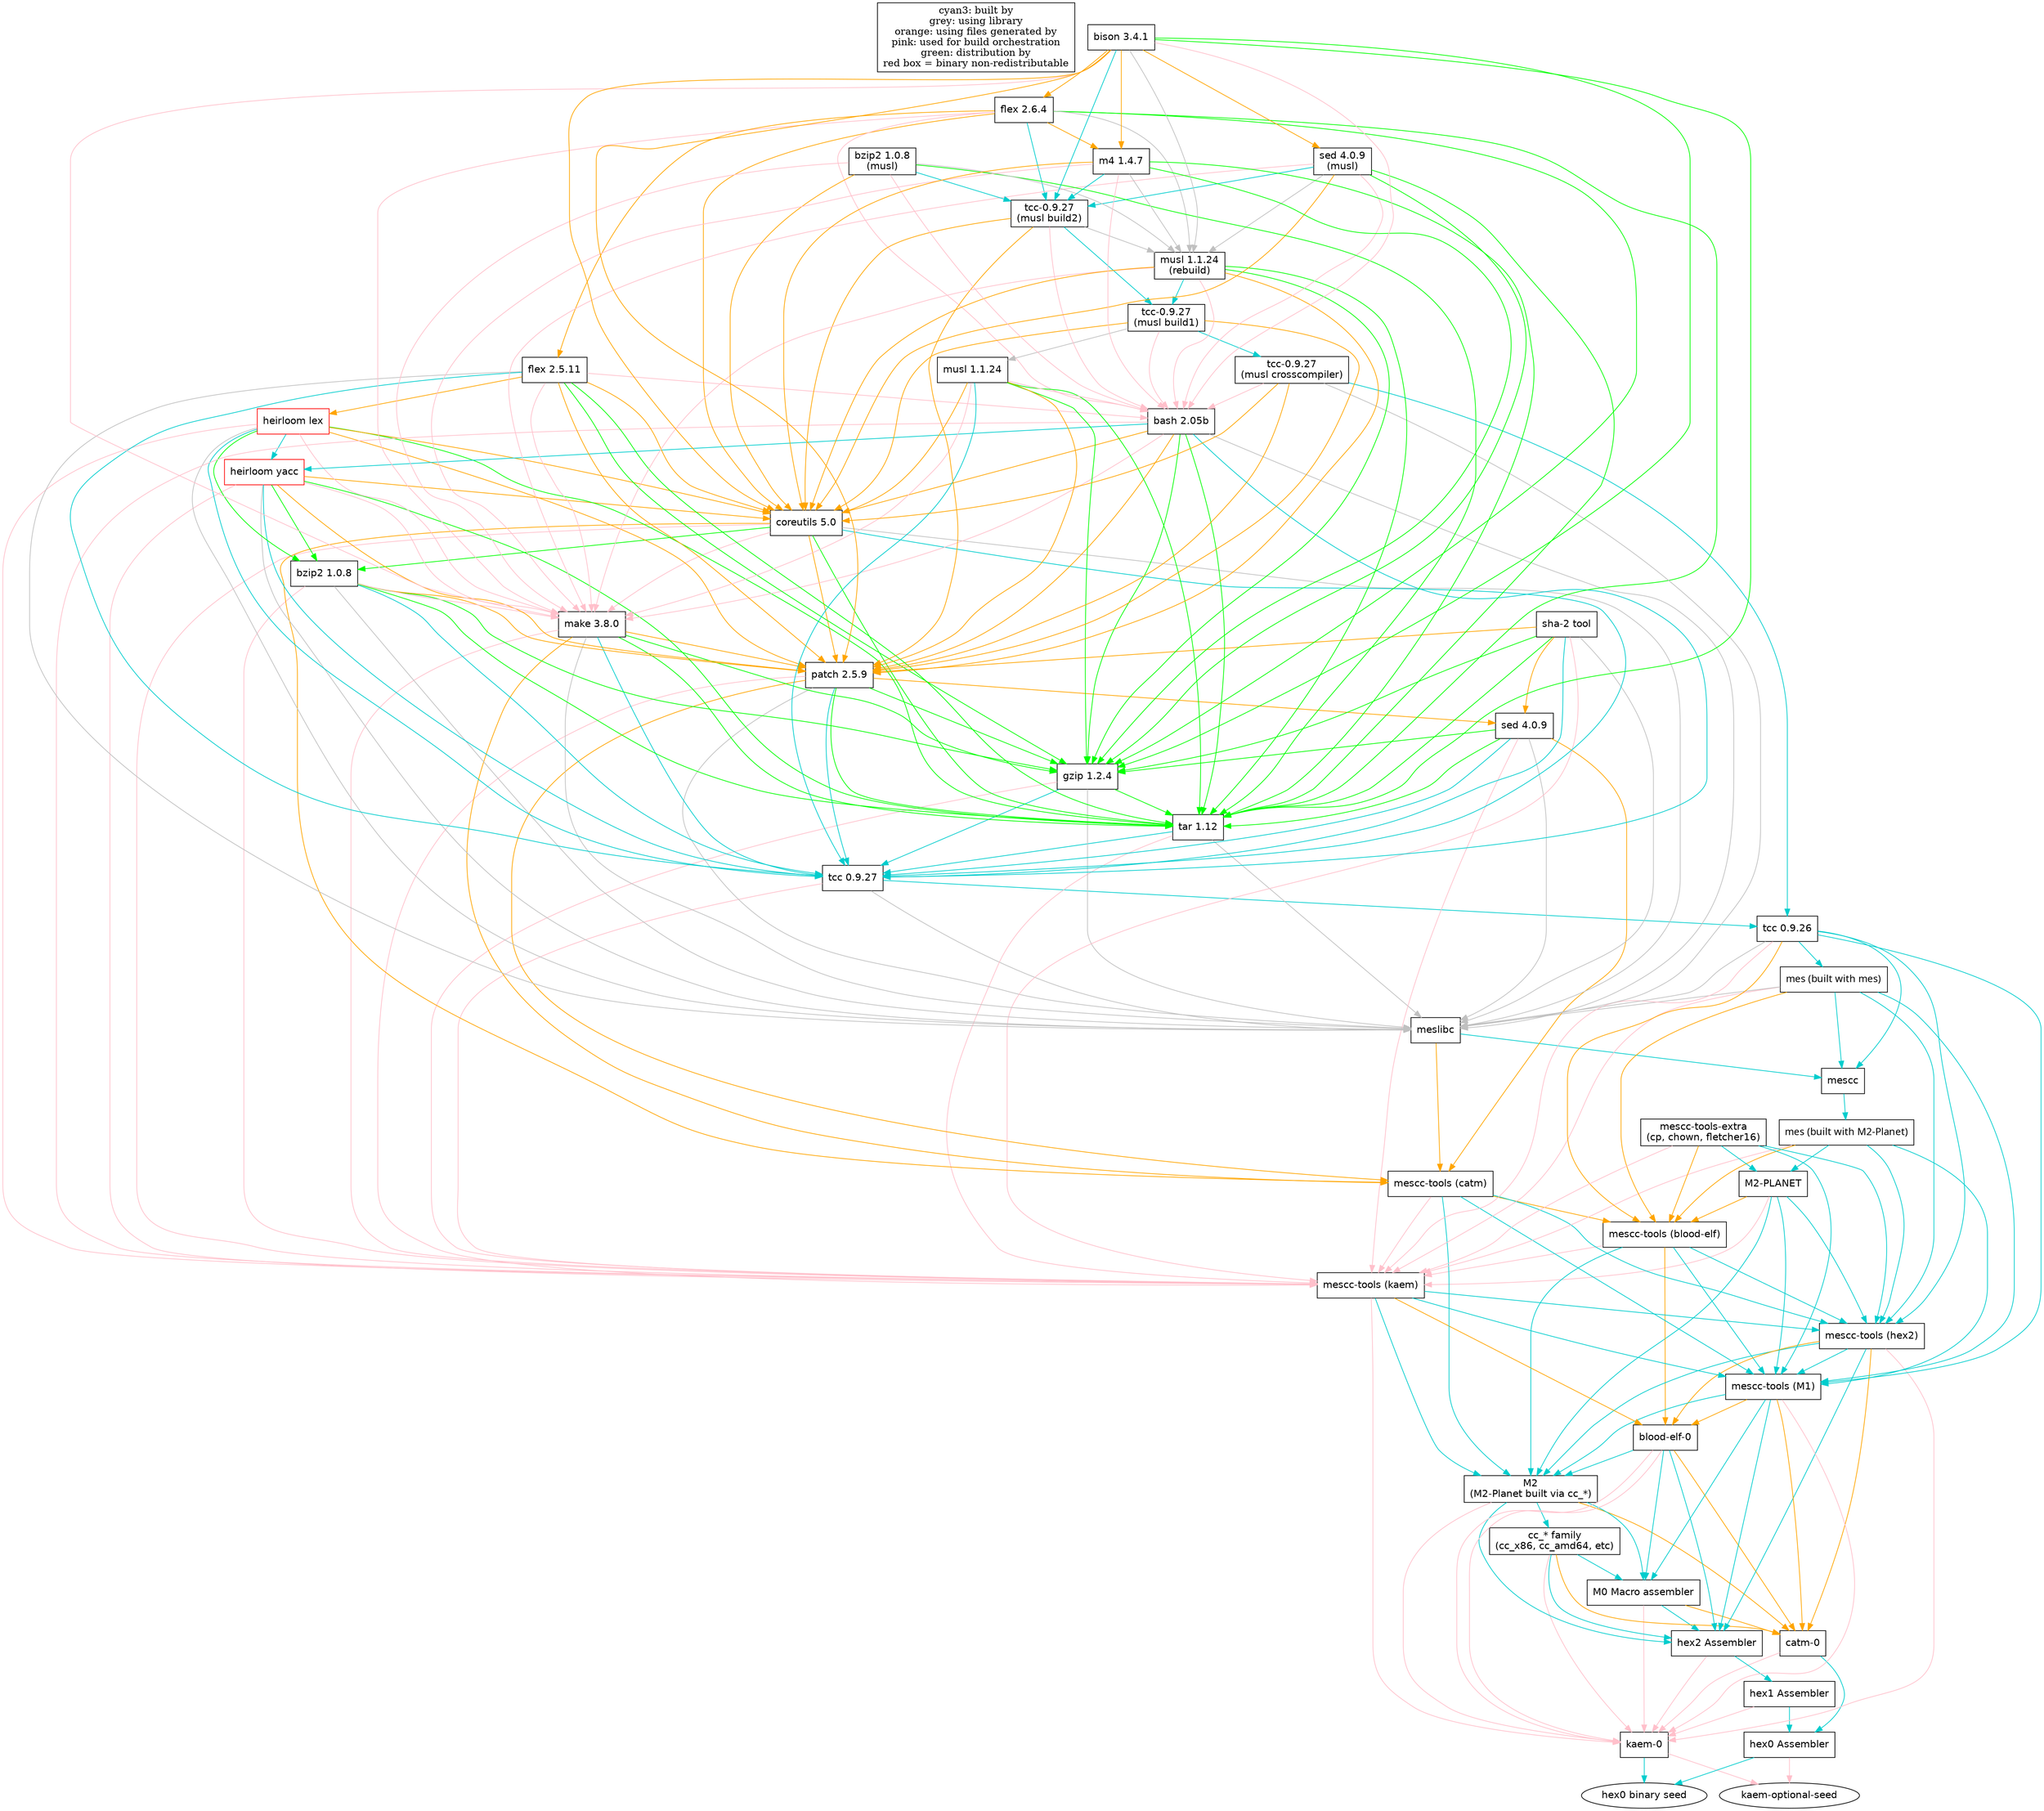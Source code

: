 digraph "live-bootstrap" {
	"NULL"  [label = "cyan3: built by\ngrey: using library\norange: using files generated by\npink: used for build orchestration\ngreen: distribution by\nred box = binary non-redistributable", shape = box];

	# boxes of software
	"kaem-optional-seed" [label = "kaem-optional-seed", fontname = Helvetica];
	"hex0-seed" [label = "hex0 binary seed", fontname = Helvetica];
	"kaem-0" [label = "kaem-0", shape=box, fontname = Helvetica];
	"hex0-assembler" [label = "hex0 Assembler", shape = box, fontname = Helvetica];
	"catm-0" [label = "catm-0", shape = box, fontname = Helvetica];
	"hex1-assembler" [label = "hex1 Assembler", shape = box, fontname = Helvetica];
	"hex2-assembler" [label = "hex2 Assembler", shape = box, fontname = Helvetica];
	"M0-Macro" [label = "M0 Macro assembler", shape = box, fontname = Helvetica];
	"cc_*" [label = "cc_* family\n(cc_x86, cc_amd64, etc)", shape = box, fontname = Helvetica];
	"M2" [label = "M2\n(M2-Planet built via cc_*)", shape = box, fontname = Helvetica];
	"M2-Planet" [label = "M2-PLANET", shape = box, fontname = Helvetica];
	"blood-elf" [label = "mescc-tools (blood-elf)", shape = box, fontname = Helvetica];
	"blood-elf-0" [label = "blood-elf-0", shape = box, fontname = Helvetica];
	"hex2" [label = "mescc-tools (hex2)", shape = box, fontname = Helvetica];
	"M1" [label = "mescc-tools (M1)", shape = box, fontname = Helvetica];
	"kaem" [label = "mescc-tools (kaem)", shape = box, fontname = Helvetica];
	"catm" [label = "mescc-tools (catm)", shape = box, fontname = Helvetica];
	"mes-m2" [label = "mes (built with M2-Planet)", shape = box, fontname = Helventica];
	"mescc" [label = "mescc", shape = box, fontname = Helvetica];
	"meslibc" [label = "meslibc", shape = box, fontname = Helvetica];
	"mes" [label = "mes (built with mes)", shape = box, fontname = Helventica];
	"tcc 0.9.26" [label = "tcc 0.9.26", shape = box, fontname = Helvetica];
	"tcc" [label = "tcc 0.9.27", shape = box, fontname = Helvetica];
	"mescc-tools-extra" [label = "mescc-tools-extra\n(cp, chown, fletcher16)", shape=box, fontname=Helvetica];
	"tar" [label = "tar 1.12", shape=box, fontname=Helvetica];
	"gzip" [label = "gzip 1.2.4", shape=box, fontname=Helvetica];
	"sed" [label = "sed 4.0.9", shape=box, fontname=Helvetica];
	"patch" [label = "patch 2.5.9", shape=box, fontname=Helvetica];
	"sha-2" [label = "sha-2 tool", shape=box, fontname=Helvetica];
	"make" [label = "make 3.8.0", shape=box, fontname=Helvetica];
	"bzip2" [label = "bzip2 1.0.8", shape=box, fontname=Helvetica];
	"coreutils5" [label = "coreutils 5.0", shape=box, fontname=Helvetica];
	"yacc" [label = "heirloom yacc", shape=box, fontname=Helvetica, color=red];
	"lex" [label = "heirloom lex", shape=box, fontname=Helvetica, color=red];
	"bash" [label = "bash 2.05b", shape=box, fontname=Helvetica];
	"flex0" [label = "flex 2.5.11", shape=box, fontname=Helvetica];
	"flex" [label = "flex 2.6.4", shape=box, fontname=Helvetica];
	"musl1" [label = "musl 1.1.24", shape=box, fontname=Helvetica];
	"tcc-musl0" [label = "tcc-0.9.27\n(musl crosscompiler)", shape = box, fontname = Helvetica];
	"tcc-musl1" [label = "tcc-0.9.27\n(musl build1)", shape = box, fontname = Helvetica];
	"tcc-musl2" [label = "tcc-0.9.27\n(musl build2)", shape = box, fontname = Helvetica];
	"musl2" [label = "musl 1.1.24\n(rebuild)", shape=box, fontname=Helvetica];
	"sed-musl" [label = "sed 4.0.9\n(musl)", shape=box, fontname=Helvetica];
	"bzip2-musl" [label = "bzip2 1.0.8\n(musl)", shape=box, fontname=Helvetica];
	"m4" [label = "m4 1.4.7", shape=box, fontname=Helvetica];
	"bison" [label = "bison 3.4.1", shape=box, fontname=Helvetica];

	subgraph "stage0-posix" {
	# Step 0a
	"hex0-assembler" -> "hex0-seed" [color = cyan3];
	"hex0-assembler" -> "kaem-optional-seed" [color = pink];
	# Step 0b
	"kaem-0" -> "hex0-seed" [color = cyan3];
	"kaem-0" -> "kaem-optional-seed" [color = pink];
	# Step 1a
	"hex1-assembler" -> "hex0-assembler" [color = cyan3];
	"hex1-assembler" -> "kaem-0" [color = pink];
	# Step 1b
	"catm-0" -> "hex0-assembler" [color = cyan3];
	"catm-0" -> "kaem-0" [color = pink];
	# Step 2
	"hex2-assembler" -> "kaem-0" [color = pink];
	"hex2-assembler" -> "hex1-assembler" [color = cyan3];
	# Step 3
	"M0-Macro" -> "catm-0" [color = orange];
	"M0-Macro" -> "hex2-assembler" [color = cyan3];
	"M0-Macro" -> "kaem-0" [color = pink];
	# Step 4
	"cc_*" -> "M0-Macro" [color = cyan3];
	"cc_*" -> "catm-0" [color = orange];
	"cc_*" -> "hex2-assembler" [color = cyan3];
	"cc_*" -> "kaem-0" [color = pink];
	# Step 5
	"M2" -> "cc_*" [color = cyan3];
	"M2" -> "catm-0" [color = orange];
	"M2" -> "M0-Macro" [color = cyan3];
	"M2" -> "hex2-assembler" [color = cyan3];
	"M2" -> "kaem-0" [color = pink];
	# Step 6
	"blood-elf-0" -> "M2" [color = cyan3];
	"blood-elf-0" -> "catm-0" [color = orange];
	"blood-elf-0" -> "M0-Macro" [color = cyan3];
	"blood-elf-0" -> "kaem-0" [color = pink];
	"blood-elf-0" -> "hex2-assembler" [color = cyan3];
	"blood-elf-0" -> "kaem-0" [color = pink];
	# Step 7
	"M1" -> "M2" [color = cyan3];
	"M1" -> "blood-elf-0" [color = orange];
	"M1" -> "catm-0" [color = orange];
	"M1" -> "M0-Macro" [color = cyan3];
	"M1" -> "hex2-assembler" [color = cyan3];
	"M1" -> "kaem-0" [color = pink];
	# Step 8
	"hex2" -> "M2" [color = cyan3];
	"hex2" -> "blood-elf-0" [color = orange];
	"hex2" -> "M1" [color = cyan3];
	"hex2" -> "catm-0" [color = orange];
	"hex2" -> "hex2-assembler" [color = cyan3];
	"hex2" -> "kaem-0" [color = pink];
	# Step 9
	"kaem" -> "M2" [color = cyan3];
	"kaem" -> "blood-elf-0" [color = orange];
	"kaem" -> "M1" [color = cyan3];
	"kaem" -> "hex2" [color = cyan3];
	"kaem" -> "kaem-0" [color = pink];
	# Step 10
	"blood-elf" -> "M2" [color = cyan3];
	"blood-elf" -> "blood-elf-0" [color = orange];
	"blood-elf" -> "M1" [color = cyan3];
	"blood-elf" -> "hex2" [color = cyan3];
	"blood-elf" -> "kaem" [color = pink];
	# Step 11
	"catm" -> "M2" [color = cyan3];
	"catm" -> "blood-elf" [color = orange];
	"catm" -> "M1" [color = cyan3];
	"catm" -> "hex2" [color = cyan3];
	"catm" -> "kaem" [color = pink];
	# Step 12
	"M2-Planet" -> "M2" [color = cyan3];
	"M2-Planet" -> "blood-elf" [color = orange];
	"M2-Planet" -> "M1" [color = cyan3];
	"M2-Planet" -> "hex2" [color = cyan3];
	"M2-Planet" -> "kaem" [color = pink];

	# Step 13
	"mes-m2" -> "M2-Planet" [color = cyan3];
	"mes-m2" -> "blood-elf" [color = orange];
	"mes-m2" -> "M1" [color = cyan3];
	"mes-m2" -> "hex2" [color = cyan3];
	"mes-m2" -> "kaem" [color = pink];
	}


	"mescc-tools-extra" -> "M1" [color = cyan3];
	"mescc-tools-extra" -> "M2-Planet" [color=cyan3];
	"mescc-tools-extra" -> "blood-elf" [color = orange];
	"mescc-tools-extra" -> "hex2" [color = cyan3];
	"mescc-tools-extra" -> "kaem" [color = pink];

	"mescc" -> "mes-m2" [color = cyan3];

	"meslibc" -> "mescc" [color = cyan3];
	"meslibc" -> "catm" [color = orange];

	"mes" -> "M1" [color = cyan3];
	"mes" -> "blood-elf" [color = orange];
	"mes" -> "hex2" [color = cyan3];
	"mes" -> "kaem" [color = pink];
	"mes" -> "mescc" [color = cyan3];
	"mes" -> "meslibc" [color = grey];

	"tcc 0.9.26" -> "M1" [color = cyan3];
	"tcc 0.9.26" -> "blood-elf" [color = orange];
	"tcc 0.9.26" -> "hex2" [color = cyan3];
	"tcc 0.9.26" -> "kaem" [color = pink];
	"tcc 0.9.26" -> "mes" [color = cyan3];
	"tcc 0.9.26" -> "mescc" [color = cyan3];
	"tcc 0.9.26" -> "meslibc" [color = grey];

	"tcc" -> "kaem" [color = pink];
	"tcc" -> "meslibc" [color = grey];
	"tcc" -> "tcc 0.9.26" [color = cyan3];
	"tar" -> "kaem" [color = pink];
	"tar" -> "meslibc" [color = grey];
	"tar" -> "tcc" [color = cyan3];

	"gzip" -> "kaem" [color = pink];
	"gzip" -> "meslibc" [color = grey];
	"gzip" -> "tar" [color = green];
	"gzip" -> "tcc" [color = cyan3];

	"sed" -> "gzip" [color = green];
	"sed" -> "kaem" [color = pink];
	"sed" -> "meslibc" [color = grey];
	"sed" -> "tar" [color = green];
	"sed" -> "tcc" [color = cyan3];
	"sed" -> "catm" [color = orange];

	"patch" -> "gzip" [color = green];
	"patch" -> "kaem" [color = pink];
	"patch" -> "meslibc" [color = grey];
	"patch" -> "sed" [color = orange];
	"patch" -> "tar" [color = green];
	"patch" -> "tcc" [color = cyan3];
	"patch" -> "catm" [color = orange];

	"sha-2" -> "gzip" [color = green];
	"sha-2" -> "kaem" [color = pink];
	"sha-2" -> "meslibc" [color = grey];
	"sha-2" -> "patch" [color = orange];
	"sha-2" -> "sed" [color = orange];
	"sha-2" -> "tar" [color = green];
	"sha-2" -> "tcc" [color = cyan3];

	"make" -> "gzip" [color = green];
	"make" -> "kaem" [color = pink];
	"make" -> "meslibc" [color = grey];
	"make" -> "patch" [color = orange];
	"make" -> "tar" [color = green];
	"make" -> "tcc" [color = cyan3];
	"make" -> "catm" [color = orange];

	"bzip2" -> "gzip" [color = green];
	"bzip2" -> "kaem" [color = pink];
	"bzip2" -> "make" [color = pink];
	"bzip2" -> "meslibc" [color = grey];
	"bzip2" -> "patch" [color = orange];
	"bzip2" -> "tar" [color = green];
	"bzip2" -> "tcc" [color = cyan3];

	"coreutils5" -> "bzip2" [color = green];
	"coreutils5" -> "kaem" [color = pink];
	"coreutils5" -> "make" [color = pink];
	"coreutils5" -> "meslibc" [color = grey];
	"coreutils5" -> "patch" [color = orange];
	"coreutils5" -> "tar" [color = green];
	"coreutils5" -> "tcc" [color = cyan3];
	"coreutils5" -> "catm" [color = orange];

	"yacc" -> "bzip2" [color = green];
	"yacc" -> "coreutils5" [color = orange];
	"yacc" -> "kaem" [color = pink];
	"yacc" -> "make" [color = pink];
	"yacc" -> "meslibc" [color = grey];
	"yacc" -> "patch" [color = orange];
	"yacc" -> "tar" [color = green];
	"yacc" -> "tcc" [color = cyan3];

	"lex" -> "bzip2" [color = green];
	"lex" -> "coreutils5" [color = orange];
	"lex" -> "kaem" [color = pink];
	"lex" -> "make" [color = pink];
	"lex" -> "meslibc" [color = grey];
	"lex" -> "patch" [color = orange];
	"lex" -> "tar" [color = green];
	"lex" -> "tcc" [color = cyan3];
	"lex" -> "yacc" [color = cyan3];

	"bash" -> "coreutils5" [color = orange];
	"bash" -> "gzip" [color = green];
	"bash" -> "kaem" [color = pink];
	"bash" -> "make" [color = pink];
	"bash" -> "meslibc" [color = grey];
	"bash" -> "patch" [color = orange];
	"bash" -> "tar" [color = green];
	"bash" -> "tcc" [color = cyan3];
	"bash" -> "yacc" [color = cyan3];

	"flex0" -> "bash" [color = pink];
	"flex0" -> "coreutils5" [color = orange];
	"flex0" -> "gzip" [color = green];
	"flex0" -> "lex" [color = orange];
	"flex0" -> "make" [color = pink];
	"flex0" -> "meslibc" [color = grey];
	"flex0" -> "patch" [color = orange];
	"flex0" -> "tar" [color = green];
	"flex0" -> "tcc" [color = cyan3];

	"musl1" -> "bash" [color = pink];
	"musl1" -> "coreutils5" [color = orange];
	"musl1" -> "gzip" [color = green];
	"musl1" -> "make" [color = pink];
	"musl1" -> "patch" [color = orange];
	"musl1" -> "tar" [color = green];
	"musl1" -> "tcc" [color = cyan3];

	"tcc-musl0" -> "bash" [color = pink];
	"tcc-musl0" -> "coreutils5" [color = orange];
	"tcc-musl0" -> "meslibc" [color = grey];
	"tcc-musl0" -> "patch" [color = orange];
	"tcc-musl0" -> "tcc 0.9.26" [color = cyan3];

	"tcc-musl1" -> "bash" [color = pink];
	"tcc-musl1" -> "coreutils5" [color = orange];
	"tcc-musl1" -> "musl1" [color = grey];
	"tcc-musl1" -> "patch" [color = orange];
	"tcc-musl1" -> "tcc-musl0" [color = cyan3];

	"musl2" -> "bash" [color = pink];
	"musl2" -> "coreutils5" [color = orange];
	"musl2" -> "gzip" [color = green];
	"musl2" -> "make" [color = pink];
	"musl2" -> "patch" [color = orange];
	"musl2" -> "tar" [color = green];
	"musl2" -> "tcc-musl1" [color = cyan3];

	"tcc-musl2" -> "bash" [color = pink];
	"tcc-musl2" -> "coreutils5" [color = orange];
	"tcc-musl2" -> "musl2" [color = grey];
	"tcc-musl2" -> "patch" [color = orange];
	"tcc-musl2" -> "tcc-musl1" [color = cyan3];

	"sed-musl" -> "bash" [color = pink];
	"sed-musl" -> "coreutils5" [color = orange];
	"sed-musl" -> "gzip" [color = green];
	"sed-musl" -> "make" [color = pink];
	"sed-musl" -> "musl2" [color = grey];
	"sed-musl" -> "tar" [color = green];
	"sed-musl" -> "tcc-musl2" [color = cyan3];

	"bzip2-musl" -> "bash" [color = pink];
	"bzip2-musl" -> "coreutils5" [color = orange];
	"bzip2-musl" -> "make" [color = pink];
	"bzip2-musl" -> "musl2" [color = grey];
	"bzip2-musl" -> "tar" [color = green];
	"bzip2-musl" -> "tcc-musl2" [color = cyan3];

	"m4" -> "bash" [color = pink];
	"m4" -> "coreutils5" [color = orange];
	"m4" -> "gzip" [color = green];
	"m4" -> "make" [color = pink];
	"m4" -> "musl2" [color = grey];
	"m4" -> "tar" [color = green];
	"m4" -> "tcc-musl2" [color = cyan3];

	"flex" -> "bash" [color = pink];
	"flex" -> "coreutils5" [color = orange];
	"flex" -> "flex0" [color = orange];
	"flex" -> "gzip" [color = green];
	"flex" -> "m4" [color = orange];
	"flex" -> "make" [color = pink];
	"flex" -> "musl2" [color = grey];
	"flex" -> "tar" [color = green];
	"flex" -> "tcc-musl2" [color = cyan3];

	"bison" -> "bash" [color = pink];
	"bison" -> "coreutils5" [color = orange];
	"bison" -> "flex" [color = orange];
	"bison" -> "gzip" [color = green];
	"bison" -> "m4" [color = orange];
	"bison" -> "make" [color = pink];
	"bison" -> "musl2" [color = grey];
	"bison" -> "patch" [color = orange];
	"bison" -> "sed-musl" [color = orange];
	"bison" -> "tar" [color = green];
	"bison" -> "tcc-musl2" [color = cyan3];
}
